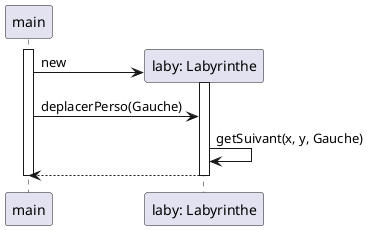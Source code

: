 @startuml

participant "main" as main
participant "laby: Labyrinthe" as laby


create laby
activate main
    main -> laby : new
    activate laby
        main -> laby : deplacerPerso(Gauche)
        laby -> laby : getSuivant(x, y, Gauche)
        laby --> main
    deactivate laby
deactivate main

@enduml